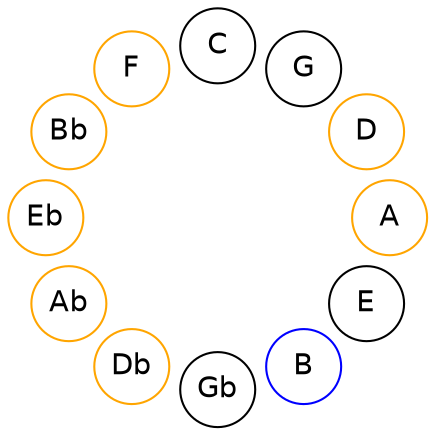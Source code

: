 
graph {

layout = circo;
mindist = .1

node [shape = circle, fontname = Helvetica, margin = 0]
edge [style=invis]

subgraph 1 {
	E -- B -- Gb -- Db -- Ab -- Eb -- Bb -- F -- C -- G -- D -- A -- E
}

B [color=blue];
Db [color=orange];
Ab [color=orange];
Eb [color=orange];
Bb [color=orange];
F [color=orange];
D [color=orange];
A [color=orange];
}
